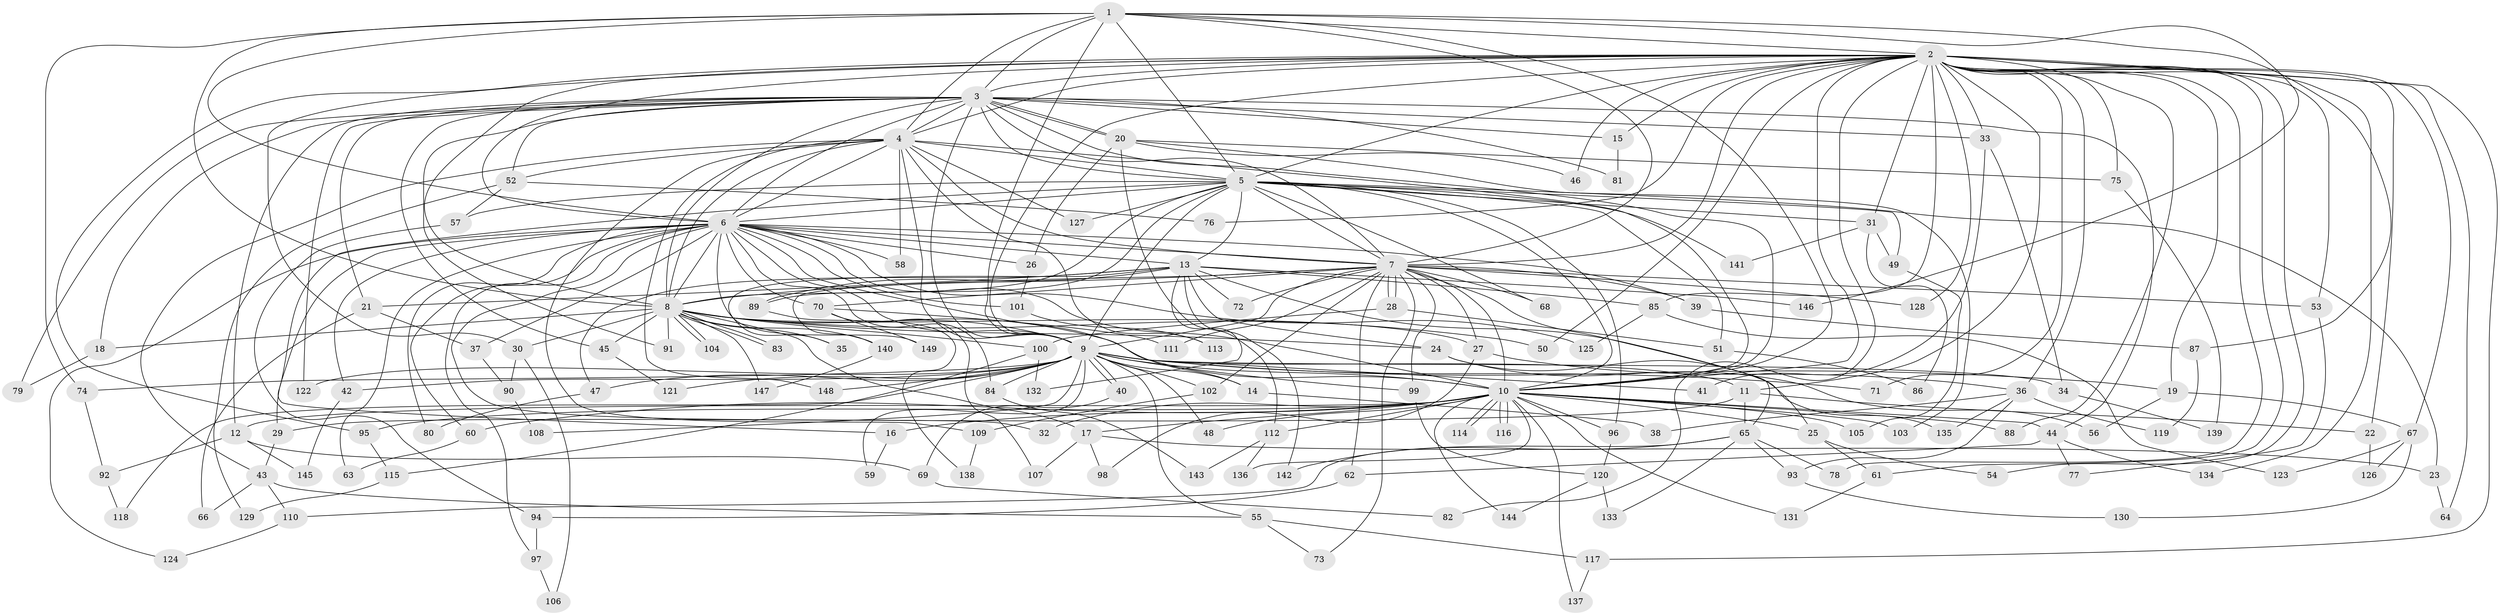 // Generated by graph-tools (version 1.1) at 2025/14/03/09/25 04:14:16]
// undirected, 149 vertices, 323 edges
graph export_dot {
graph [start="1"]
  node [color=gray90,style=filled];
  1;
  2;
  3;
  4;
  5;
  6;
  7;
  8;
  9;
  10;
  11;
  12;
  13;
  14;
  15;
  16;
  17;
  18;
  19;
  20;
  21;
  22;
  23;
  24;
  25;
  26;
  27;
  28;
  29;
  30;
  31;
  32;
  33;
  34;
  35;
  36;
  37;
  38;
  39;
  40;
  41;
  42;
  43;
  44;
  45;
  46;
  47;
  48;
  49;
  50;
  51;
  52;
  53;
  54;
  55;
  56;
  57;
  58;
  59;
  60;
  61;
  62;
  63;
  64;
  65;
  66;
  67;
  68;
  69;
  70;
  71;
  72;
  73;
  74;
  75;
  76;
  77;
  78;
  79;
  80;
  81;
  82;
  83;
  84;
  85;
  86;
  87;
  88;
  89;
  90;
  91;
  92;
  93;
  94;
  95;
  96;
  97;
  98;
  99;
  100;
  101;
  102;
  103;
  104;
  105;
  106;
  107;
  108;
  109;
  110;
  111;
  112;
  113;
  114;
  115;
  116;
  117;
  118;
  119;
  120;
  121;
  122;
  123;
  124;
  125;
  126;
  127;
  128;
  129;
  130;
  131;
  132;
  133;
  134;
  135;
  136;
  137;
  138;
  139;
  140;
  141;
  142;
  143;
  144;
  145;
  146;
  147;
  148;
  149;
  1 -- 2;
  1 -- 3;
  1 -- 4;
  1 -- 5;
  1 -- 6;
  1 -- 7;
  1 -- 8;
  1 -- 9;
  1 -- 10;
  1 -- 74;
  1 -- 87;
  1 -- 146;
  2 -- 3;
  2 -- 4;
  2 -- 5;
  2 -- 6;
  2 -- 7;
  2 -- 8;
  2 -- 9;
  2 -- 10;
  2 -- 11;
  2 -- 15;
  2 -- 19;
  2 -- 22;
  2 -- 30;
  2 -- 31;
  2 -- 33;
  2 -- 36;
  2 -- 46;
  2 -- 50;
  2 -- 53;
  2 -- 54;
  2 -- 61;
  2 -- 64;
  2 -- 67;
  2 -- 71;
  2 -- 75;
  2 -- 76;
  2 -- 78;
  2 -- 82;
  2 -- 85;
  2 -- 88;
  2 -- 95;
  2 -- 117;
  2 -- 128;
  2 -- 134;
  3 -- 4;
  3 -- 5;
  3 -- 6;
  3 -- 7;
  3 -- 8;
  3 -- 9;
  3 -- 10;
  3 -- 12;
  3 -- 15;
  3 -- 18;
  3 -- 20;
  3 -- 20;
  3 -- 21;
  3 -- 33;
  3 -- 44;
  3 -- 45;
  3 -- 52;
  3 -- 79;
  3 -- 81;
  3 -- 91;
  3 -- 122;
  4 -- 5;
  4 -- 6;
  4 -- 7;
  4 -- 8;
  4 -- 9;
  4 -- 10;
  4 -- 43;
  4 -- 52;
  4 -- 58;
  4 -- 109;
  4 -- 113;
  4 -- 127;
  4 -- 148;
  5 -- 6;
  5 -- 7;
  5 -- 8;
  5 -- 9;
  5 -- 10;
  5 -- 13;
  5 -- 16;
  5 -- 23;
  5 -- 31;
  5 -- 49;
  5 -- 51;
  5 -- 57;
  5 -- 68;
  5 -- 89;
  5 -- 96;
  5 -- 127;
  5 -- 141;
  6 -- 7;
  6 -- 8;
  6 -- 9;
  6 -- 10;
  6 -- 13;
  6 -- 14;
  6 -- 26;
  6 -- 29;
  6 -- 32;
  6 -- 37;
  6 -- 39;
  6 -- 42;
  6 -- 58;
  6 -- 60;
  6 -- 63;
  6 -- 70;
  6 -- 80;
  6 -- 84;
  6 -- 97;
  6 -- 101;
  6 -- 124;
  6 -- 125;
  6 -- 149;
  7 -- 8;
  7 -- 9;
  7 -- 10;
  7 -- 27;
  7 -- 28;
  7 -- 28;
  7 -- 39;
  7 -- 53;
  7 -- 62;
  7 -- 65;
  7 -- 68;
  7 -- 70;
  7 -- 72;
  7 -- 73;
  7 -- 99;
  7 -- 102;
  7 -- 111;
  7 -- 128;
  7 -- 140;
  8 -- 9;
  8 -- 10;
  8 -- 17;
  8 -- 18;
  8 -- 24;
  8 -- 27;
  8 -- 30;
  8 -- 35;
  8 -- 45;
  8 -- 50;
  8 -- 83;
  8 -- 83;
  8 -- 91;
  8 -- 100;
  8 -- 104;
  8 -- 104;
  8 -- 140;
  8 -- 147;
  9 -- 10;
  9 -- 11;
  9 -- 14;
  9 -- 19;
  9 -- 34;
  9 -- 40;
  9 -- 40;
  9 -- 41;
  9 -- 42;
  9 -- 47;
  9 -- 48;
  9 -- 55;
  9 -- 59;
  9 -- 71;
  9 -- 74;
  9 -- 84;
  9 -- 99;
  9 -- 102;
  9 -- 108;
  9 -- 118;
  9 -- 121;
  9 -- 122;
  9 -- 148;
  10 -- 12;
  10 -- 16;
  10 -- 17;
  10 -- 25;
  10 -- 32;
  10 -- 44;
  10 -- 48;
  10 -- 60;
  10 -- 88;
  10 -- 95;
  10 -- 96;
  10 -- 103;
  10 -- 105;
  10 -- 112;
  10 -- 114;
  10 -- 114;
  10 -- 116;
  10 -- 116;
  10 -- 131;
  10 -- 136;
  10 -- 137;
  10 -- 144;
  11 -- 22;
  11 -- 29;
  11 -- 65;
  12 -- 69;
  12 -- 92;
  12 -- 145;
  13 -- 21;
  13 -- 24;
  13 -- 25;
  13 -- 35;
  13 -- 47;
  13 -- 72;
  13 -- 85;
  13 -- 89;
  13 -- 132;
  13 -- 142;
  13 -- 146;
  14 -- 38;
  15 -- 81;
  16 -- 59;
  17 -- 23;
  17 -- 98;
  17 -- 107;
  18 -- 79;
  19 -- 56;
  19 -- 67;
  20 -- 26;
  20 -- 46;
  20 -- 75;
  20 -- 103;
  20 -- 112;
  21 -- 37;
  21 -- 66;
  22 -- 126;
  23 -- 64;
  24 -- 56;
  24 -- 135;
  25 -- 54;
  25 -- 61;
  26 -- 101;
  27 -- 36;
  27 -- 98;
  28 -- 51;
  28 -- 100;
  29 -- 43;
  30 -- 90;
  30 -- 106;
  31 -- 49;
  31 -- 86;
  31 -- 141;
  33 -- 34;
  33 -- 41;
  34 -- 139;
  36 -- 38;
  36 -- 93;
  36 -- 119;
  36 -- 135;
  37 -- 90;
  39 -- 87;
  40 -- 69;
  42 -- 145;
  43 -- 55;
  43 -- 66;
  43 -- 110;
  44 -- 62;
  44 -- 77;
  44 -- 134;
  45 -- 121;
  47 -- 80;
  49 -- 105;
  51 -- 86;
  52 -- 57;
  52 -- 76;
  52 -- 129;
  53 -- 77;
  55 -- 73;
  55 -- 117;
  57 -- 94;
  60 -- 63;
  61 -- 131;
  62 -- 94;
  65 -- 78;
  65 -- 93;
  65 -- 110;
  65 -- 133;
  65 -- 142;
  67 -- 123;
  67 -- 126;
  67 -- 130;
  69 -- 82;
  70 -- 107;
  70 -- 111;
  70 -- 149;
  74 -- 92;
  75 -- 139;
  84 -- 143;
  85 -- 123;
  85 -- 125;
  87 -- 119;
  89 -- 138;
  90 -- 108;
  92 -- 118;
  93 -- 130;
  94 -- 97;
  95 -- 115;
  96 -- 120;
  97 -- 106;
  99 -- 120;
  100 -- 115;
  100 -- 132;
  101 -- 113;
  102 -- 109;
  109 -- 138;
  110 -- 124;
  112 -- 136;
  112 -- 143;
  115 -- 129;
  117 -- 137;
  120 -- 133;
  120 -- 144;
  140 -- 147;
}
